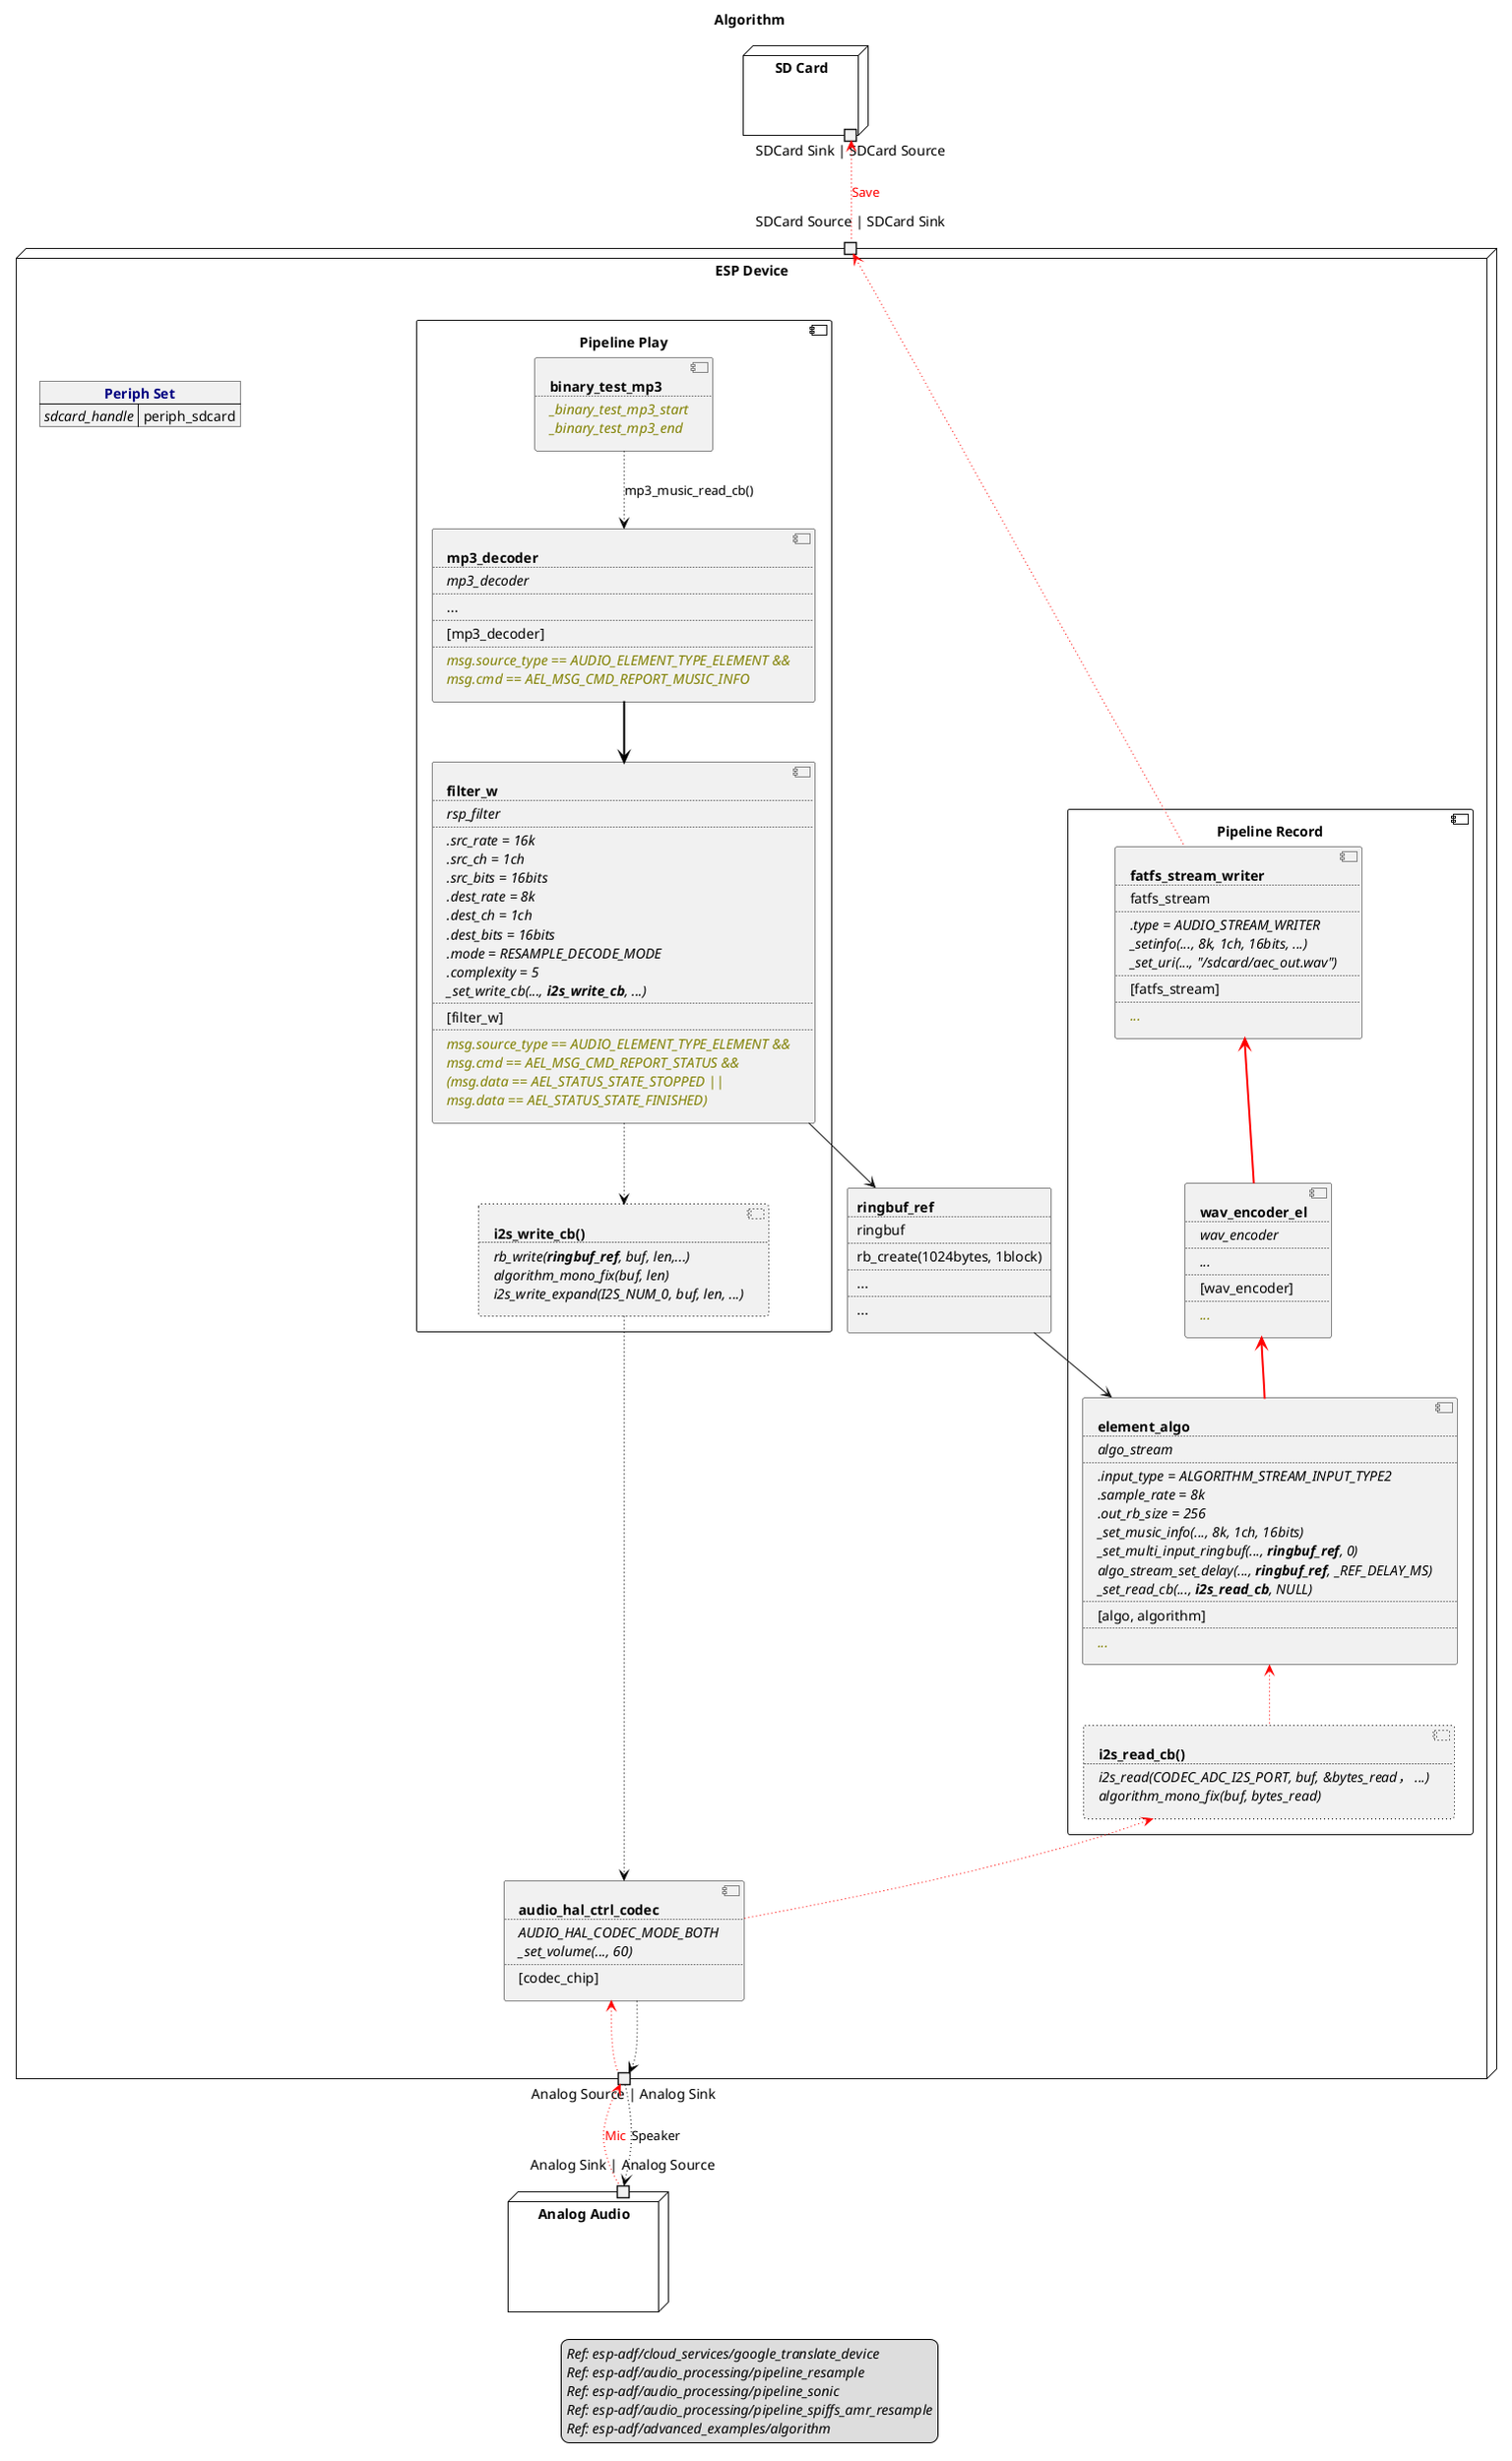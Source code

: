 ﻿@startuml algorithm
title Algorithm
allowmixing

legend
//Ref: esp-adf/cloud_services/google_translate_device//
//Ref: esp-adf/audio_processing/pipeline_resample//
//Ref: esp-adf/audio_processing/pipeline_sonic//
//Ref: esp-adf/audio_processing/pipeline_spiffs_amr_resample//
//Ref: esp-adf/advanced_examples/algorithm//
end legend

node "SD Card" as SDCard  {
    portout "SDCard Sink | SDCard Source" as SDCardSinkSource
}

node "ESP Device" as ESPDevice  {

    json "<b><color navy>Periph Set" as periph_set {
        "<i>sdcard_handle" : "periph_sdcard"
    }
    
    portin "SDCard Source | SDCard Sink" as EspSDCardSinkSource

    component "Pipeline Play" as pipeline_play {

        component binary_test_mp3 [
            <b>binary_test_mp3
            ....
            <i><color olive>_binary_test_mp3_start
            <i><color olive>_binary_test_mp3_end
        ]

        component mp3_decoder [
            <b>mp3_decoder
            ....
            <i>mp3_decoder
            ....
            ...
            ....
            [mp3_decoder]
            ....
            <i><color olive>msg.source_type == AUDIO_ELEMENT_TYPE_ELEMENT &&
            <i><color olive>msg.cmd == AEL_MSG_CMD_REPORT_MUSIC_INFO
        ]
        
        component filter_w [
            <b>filter_w
            ....
            <i>rsp_filter
            ....
            <i>.src_rate = 16k
            <i>.src_ch = 1ch
            <i>.src_bits = 16bits
            <i>.dest_rate = 8k
            <i>.dest_ch = 1ch
            <i>.dest_bits = 16bits
            <i>.mode = RESAMPLE_DECODE_MODE
            <i>.complexity = 5
            <i>_set_write_cb(..., **i2s_write_cb**, ...)
            ....
            [filter_w]
            ....
            <i><color olive>msg.source_type == AUDIO_ELEMENT_TYPE_ELEMENT &&
            <i><color olive>msg.cmd == AEL_MSG_CMD_REPORT_STATUS &&
            <i><color olive>(msg.data == AEL_STATUS_STATE_STOPPED ||
            <i><color olive>msg.data == AEL_STATUS_STATE_FINISHED)
        ]        

        component i2s_write_cb #line:black;line.dotted;text:black [
            <b>i2s_write_cb()
            ....
            <i>rb_write(**ringbuf_ref**, buf, len,...)
            <i>algorithm_mono_fix(buf, len)
            <i>i2s_write_expand(I2S_NUM_0, buf, len, ...)
        ]
    }

    rectangle ringbuf_ref [
        <b>ringbuf_ref
        ....
        ringbuf
        ....
        rb_create(1024bytes, 1block)
        ....
        ...
        ....
        ...
    ]

    component "Pipeline Record" as pipeline_rec {

        component fatfs_stream_writer [
            <b>fatfs_stream_writer
            ....
            fatfs_stream
            ....
            <i>.type = AUDIO_STREAM_WRITER
            <i>_setinfo(..., 8k, 1ch, 16bits, ...)
            <i>_set_uri(..., "/sdcard/aec_out.wav")
            ....
            [fatfs_stream]
            ....
            <i><color olive>...
        ]
        
        component wav_encoder_el [
            <b>wav_encoder_el
            ....
            <i>wav_encoder
            ....
            <i>...
            ....
            [wav_encoder]
            ....
            <i><color olive>...
        ]
        
        component element_algo [
            <b>element_algo
            ....
            <i>algo_stream
            ....
            <i>.input_type = ALGORITHM_STREAM_INPUT_TYPE2
            <i>.sample_rate = 8k
            <i>.out_rb_size = 256
            <i>_set_music_info(..., 8k, 1ch, 16bits)
            <i>_set_multi_input_ringbuf(..., **ringbuf_ref**, 0)
            <i>algo_stream_set_delay(..., **ringbuf_ref**, _REF_DELAY_MS)
            <i>_set_read_cb(..., **i2s_read_cb**, NULL)
            ....
            [algo, algorithm]
            ....
            <i><color olive>...
        ]

        component i2s_read_cb #line:black;line.dotted;text:black [
            <b>i2s_read_cb()
            ....
            <i>i2s_read(CODEC_ADC_I2S_PORT, buf, &bytes_read， ...)
            <i>algorithm_mono_fix(buf, bytes_read)
        ]
    }

    component HALCodec [
        <b>audio_hal_ctrl_codec
        ....
        <i>AUDIO_HAL_CODEC_MODE_BOTH
        <i>_set_volume(..., 60)
        ....
        [codec_chip]
    ]

    portout "Analog Source | Analog Sink" as AnalogSourceSink
} 

node "Analog Audio" as AnalogAudio  {
    portin "Analog Sink | Analog Source" as AnalogSinkSource
}

'record
SDCardSinkSource   <-- EspSDCardSinkSource  #line:red;line.dotted;text:red  : Save

EspSDCardSinkSource  <-- fatfs_stream_writer    #line:red;line.dotted;text:red
fatfs_stream_writer <-- wav_encoder_el          #line:red;line.bold;text:red
wav_encoder_el  <-- element_algo    #line:red;line.bold;text:red
element_algo    <-- i2s_read_cb      #line:red;line.dotted;text:red
i2s_read_cb     <-- HALCodec           #line:red;line.dotted;text:red
HALCodec        <-- AnalogSourceSink        #line:red;line.dotted;text:red

AnalogSourceSink <-- AnalogSinkSource       #line:red;line.dotted;text:red  : Mic

'play
binary_test_mp3  --> mp3_decoder      #line:black;line.dotted;text:black : mp3_music_read_cb()

mp3_decoder  --> filter_w  #line:black;line.bold;text:black
filter_w     --> i2s_write_cb    #line:black;line.dotted;text:black
i2s_write_cb --> HALCodec            #line:black;line.dotted;text:black
HALCodec     --> AnalogSourceSink    #line:black;line.dotted;text:black

AnalogSourceSink --> AnalogSinkSource   #line:black;line.dotted;text:black : Speaker

'ref
/'ref'/
filter_w --> ringbuf_ref
ringbuf_ref  --> element_algo

@enduml